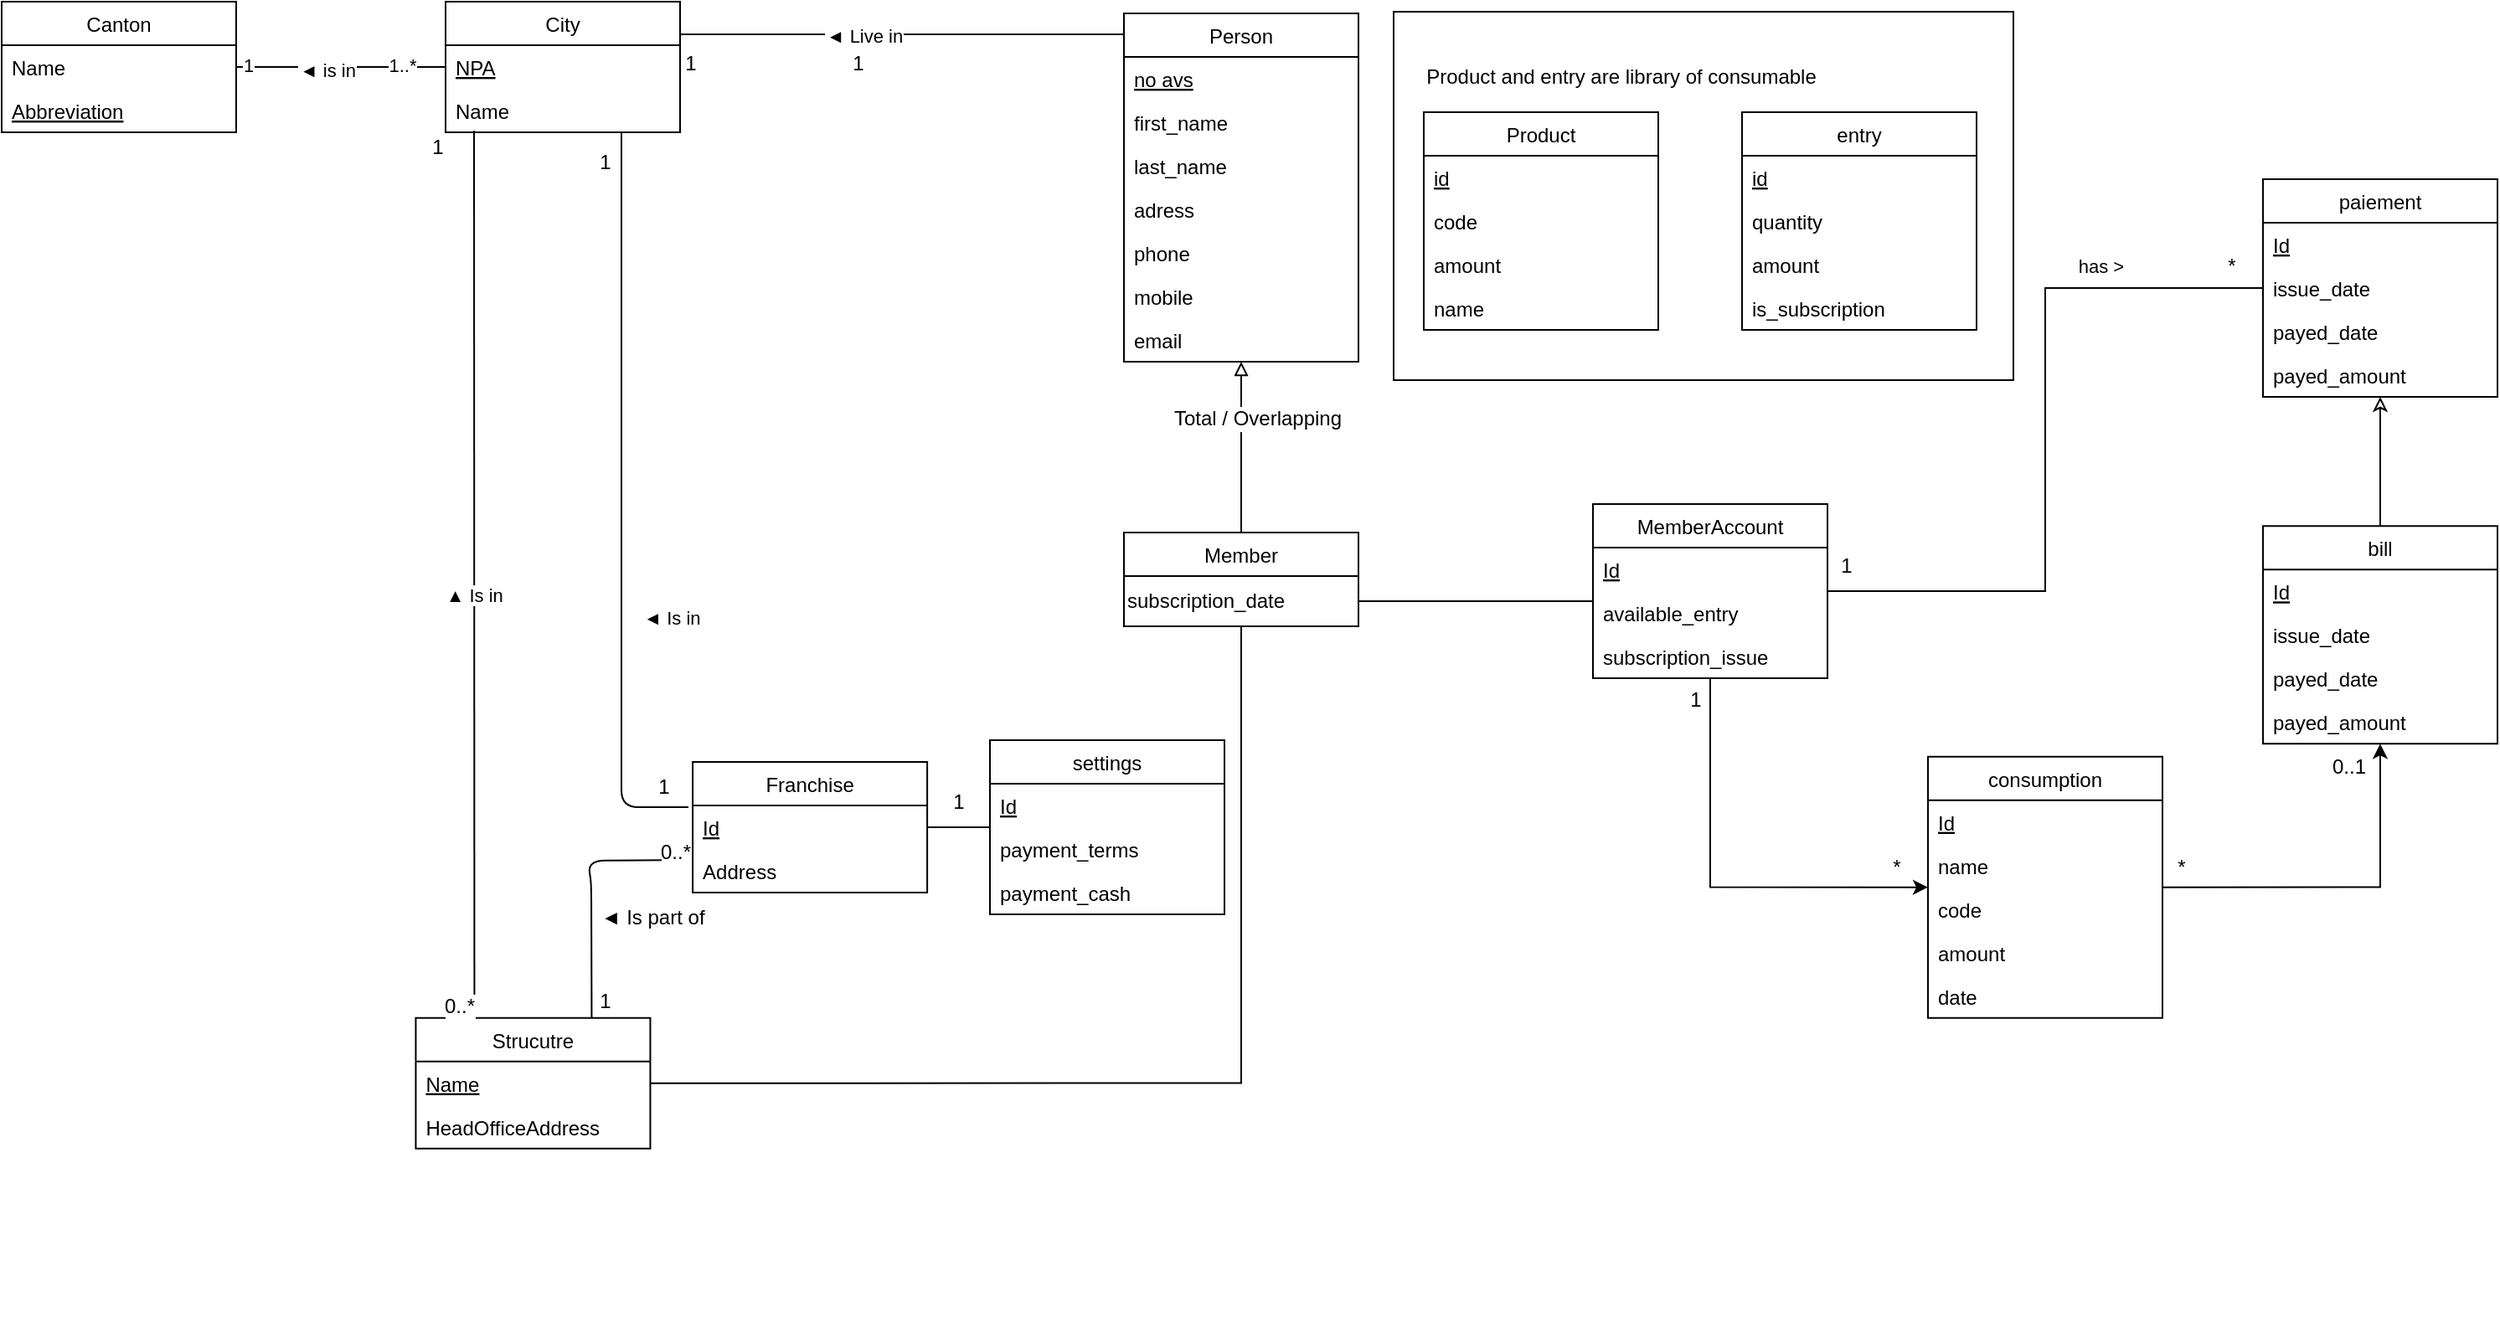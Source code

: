 <mxfile version="22.1.18" type="device">
  <diagram id="R2lEEEUBdFMjLlhIrx00" name="Page-1">
    <mxGraphModel dx="3425" dy="1553" grid="1" gridSize="10" guides="1" tooltips="1" connect="1" arrows="1" fold="1" page="0" pageScale="1" pageWidth="850" pageHeight="1100" math="0" shadow="0" extFonts="Permanent Marker^https://fonts.googleapis.com/css?family=Permanent+Marker">
      <root>
        <mxCell id="0" />
        <mxCell id="1" parent="0" />
        <mxCell id="2RN83lxRUyFaDwqOK79Z-62" value="" style="rounded=0;whiteSpace=wrap;html=1;align=left;" vertex="1" parent="1">
          <mxGeometry x="301" y="49" width="370" height="220" as="geometry" />
        </mxCell>
        <mxCell id="2RN83lxRUyFaDwqOK79Z-8" style="edgeStyle=orthogonalEdgeStyle;rounded=0;orthogonalLoop=1;jettySize=auto;html=1;entryX=0.5;entryY=1;entryDx=0;entryDy=0;endArrow=block;endFill=0;" edge="1" parent="1" source="FUVvW8D2CZjYxVvYTpuD-1" target="FUVvW8D2CZjYxVvYTpuD-8">
          <mxGeometry relative="1" as="geometry" />
        </mxCell>
        <mxCell id="FUVvW8D2CZjYxVvYTpuD-1" value="Member" style="swimlane;fontStyle=0;childLayout=stackLayout;horizontal=1;startSize=26;fillColor=none;horizontalStack=0;resizeParent=1;resizeParentMax=0;resizeLast=0;collapsible=1;marginBottom=0;fixDash=0;portConstraintRotation=0;connectable=1;allowArrows=1;" parent="1" vertex="1">
          <mxGeometry x="140.0" y="360" width="140" height="56" as="geometry">
            <mxRectangle x="700" y="320" width="90" height="30" as="alternateBounds" />
          </mxGeometry>
        </mxCell>
        <mxCell id="2RN83lxRUyFaDwqOK79Z-1" value="subscription_date" style="text;html=1;align=left;verticalAlign=middle;resizable=0;points=[];autosize=1;strokeColor=none;fillColor=none;" vertex="1" parent="FUVvW8D2CZjYxVvYTpuD-1">
          <mxGeometry y="26" width="140" height="30" as="geometry" />
        </mxCell>
        <mxCell id="FUVvW8D2CZjYxVvYTpuD-6" style="edgeStyle=none;html=1;entryX=1;entryY=0.25;entryDx=0;entryDy=0;strokeWidth=1;endArrow=none;endFill=0;startSize=6;endSize=6;orthogonal=1;" parent="1" source="FUVvW8D2CZjYxVvYTpuD-8" target="FUVvW8D2CZjYxVvYTpuD-16" edge="1">
          <mxGeometry relative="1" as="geometry">
            <mxPoint x="250" y="121" as="sourcePoint" />
          </mxGeometry>
        </mxCell>
        <mxCell id="FUVvW8D2CZjYxVvYTpuD-7" value="◄ Live in" style="edgeLabel;align=center;verticalAlign=middle;resizable=0;points=[];" parent="FUVvW8D2CZjYxVvYTpuD-6" connectable="0" vertex="1">
          <mxGeometry x="-0.146" y="-2" relative="1" as="geometry">
            <mxPoint x="-42" y="2" as="offset" />
          </mxGeometry>
        </mxCell>
        <mxCell id="FUVvW8D2CZjYxVvYTpuD-8" value="Person" style="swimlane;fontStyle=0;childLayout=stackLayout;horizontal=1;startSize=26;fillColor=none;horizontalStack=0;resizeParent=1;resizeParentMax=0;resizeLast=0;collapsible=1;marginBottom=0;" parent="1" vertex="1">
          <mxGeometry x="140" y="50" width="140" height="208" as="geometry">
            <mxRectangle x="480" y="20" width="80" height="60" as="alternateBounds" />
          </mxGeometry>
        </mxCell>
        <mxCell id="TCDaWI29hVGHiBamOFBC-18" value="no avs" style="text;strokeColor=none;fillColor=none;align=left;verticalAlign=top;spacingLeft=4;spacingRight=4;overflow=hidden;rotatable=0;points=[[0,0.5],[1,0.5]];portConstraint=eastwest;fontStyle=4;connectable=0;" parent="FUVvW8D2CZjYxVvYTpuD-8" vertex="1">
          <mxGeometry y="26" width="140" height="26" as="geometry" />
        </mxCell>
        <mxCell id="FUVvW8D2CZjYxVvYTpuD-10" value="first_name" style="text;strokeColor=none;fillColor=none;align=left;verticalAlign=top;spacingLeft=4;spacingRight=4;overflow=hidden;rotatable=0;points=[[0,0.5],[1,0.5]];portConstraint=eastwest;connectable=0;" parent="FUVvW8D2CZjYxVvYTpuD-8" vertex="1">
          <mxGeometry y="52" width="140" height="26" as="geometry" />
        </mxCell>
        <mxCell id="FUVvW8D2CZjYxVvYTpuD-11" value="last_name" style="text;strokeColor=none;fillColor=none;align=left;verticalAlign=top;spacingLeft=4;spacingRight=4;overflow=hidden;rotatable=0;points=[[0,0.5],[1,0.5]];portConstraint=eastwest;connectable=0;" parent="FUVvW8D2CZjYxVvYTpuD-8" vertex="1">
          <mxGeometry y="78" width="140" height="26" as="geometry" />
        </mxCell>
        <mxCell id="FUVvW8D2CZjYxVvYTpuD-12" value="adress" style="text;strokeColor=none;fillColor=none;align=left;verticalAlign=top;spacingLeft=4;spacingRight=4;overflow=hidden;rotatable=0;points=[[0,0.5],[1,0.5]];portConstraint=eastwest;connectable=0;" parent="FUVvW8D2CZjYxVvYTpuD-8" vertex="1">
          <mxGeometry y="104" width="140" height="26" as="geometry" />
        </mxCell>
        <mxCell id="FUVvW8D2CZjYxVvYTpuD-13" value="phone" style="text;strokeColor=none;fillColor=none;align=left;verticalAlign=top;spacingLeft=4;spacingRight=4;overflow=hidden;rotatable=0;points=[[0,0.5],[1,0.5]];portConstraint=eastwest;connectable=0;" parent="FUVvW8D2CZjYxVvYTpuD-8" vertex="1">
          <mxGeometry y="130" width="140" height="26" as="geometry" />
        </mxCell>
        <mxCell id="FUVvW8D2CZjYxVvYTpuD-14" value="mobile" style="text;strokeColor=none;fillColor=none;align=left;verticalAlign=top;spacingLeft=4;spacingRight=4;overflow=hidden;rotatable=0;points=[[0,0.5],[1,0.5]];portConstraint=eastwest;connectable=0;" parent="FUVvW8D2CZjYxVvYTpuD-8" vertex="1">
          <mxGeometry y="156" width="140" height="26" as="geometry" />
        </mxCell>
        <mxCell id="FUVvW8D2CZjYxVvYTpuD-15" value="email" style="text;strokeColor=none;fillColor=none;align=left;verticalAlign=top;spacingLeft=4;spacingRight=4;overflow=hidden;rotatable=0;points=[[0,0.5],[1,0.5]];portConstraint=eastwest;connectable=0;" parent="FUVvW8D2CZjYxVvYTpuD-8" vertex="1">
          <mxGeometry y="182" width="140" height="26" as="geometry" />
        </mxCell>
        <mxCell id="FUVvW8D2CZjYxVvYTpuD-16" value="City" style="swimlane;fontStyle=0;childLayout=stackLayout;horizontal=1;startSize=26;fillColor=none;horizontalStack=0;resizeParent=1;resizeParentMax=0;resizeLast=0;collapsible=1;marginBottom=0;" parent="1" vertex="1">
          <mxGeometry x="-265" y="43" width="140" height="78" as="geometry">
            <mxRectangle x="-50" y="40" width="60" height="30" as="alternateBounds" />
          </mxGeometry>
        </mxCell>
        <mxCell id="FUVvW8D2CZjYxVvYTpuD-17" value="NPA" style="text;strokeColor=none;fillColor=none;align=left;verticalAlign=top;spacingLeft=4;spacingRight=4;overflow=hidden;rotatable=0;points=[[0,0.5],[1,0.5]];portConstraint=eastwest;fontStyle=4;connectable=0;" parent="FUVvW8D2CZjYxVvYTpuD-16" vertex="1">
          <mxGeometry y="26" width="140" height="26" as="geometry" />
        </mxCell>
        <mxCell id="FUVvW8D2CZjYxVvYTpuD-18" value="Name" style="text;strokeColor=none;fillColor=none;align=left;verticalAlign=top;spacingLeft=4;spacingRight=4;overflow=hidden;rotatable=0;points=[[0,0.5],[1,0.5]];portConstraint=eastwest;fontStyle=0;connectable=0;" parent="FUVvW8D2CZjYxVvYTpuD-16" vertex="1">
          <mxGeometry y="52" width="140" height="26" as="geometry" />
        </mxCell>
        <mxCell id="FUVvW8D2CZjYxVvYTpuD-19" style="edgeStyle=none;html=1;exitX=1;exitY=0.5;exitDx=0;exitDy=0;entryX=0;entryY=0.5;entryDx=0;entryDy=0;strokeWidth=1;endArrow=none;endFill=0;startSize=6;endSize=6;" parent="1" source="FUVvW8D2CZjYxVvYTpuD-23" target="FUVvW8D2CZjYxVvYTpuD-16" edge="1">
          <mxGeometry relative="1" as="geometry" />
        </mxCell>
        <mxCell id="FUVvW8D2CZjYxVvYTpuD-20" value="1..*" style="edgeLabel;html=1;align=center;verticalAlign=middle;resizable=0;points=[];" parent="FUVvW8D2CZjYxVvYTpuD-19" connectable="0" vertex="1">
          <mxGeometry x="0.584" y="1" relative="1" as="geometry">
            <mxPoint as="offset" />
          </mxGeometry>
        </mxCell>
        <mxCell id="FUVvW8D2CZjYxVvYTpuD-21" value="1" style="edgeLabel;html=1;align=center;verticalAlign=middle;resizable=0;points=[];" parent="FUVvW8D2CZjYxVvYTpuD-19" connectable="0" vertex="1">
          <mxGeometry x="-0.626" y="1" relative="1" as="geometry">
            <mxPoint x="-17" as="offset" />
          </mxGeometry>
        </mxCell>
        <mxCell id="FUVvW8D2CZjYxVvYTpuD-22" value="◄ is in" style="edgeLabel;align=center;verticalAlign=middle;resizable=0;points=[];" parent="FUVvW8D2CZjYxVvYTpuD-19" connectable="0" vertex="1">
          <mxGeometry x="-0.127" y="-1" relative="1" as="geometry">
            <mxPoint as="offset" />
          </mxGeometry>
        </mxCell>
        <mxCell id="FUVvW8D2CZjYxVvYTpuD-23" value="Canton" style="swimlane;fontStyle=0;childLayout=stackLayout;horizontal=1;startSize=26;fillColor=none;horizontalStack=0;resizeParent=1;resizeParentMax=0;resizeLast=0;collapsible=1;marginBottom=0;" parent="1" vertex="1">
          <mxGeometry x="-530" y="43" width="140" height="78" as="geometry">
            <mxRectangle x="-240" y="40" width="80" height="30" as="alternateBounds" />
          </mxGeometry>
        </mxCell>
        <mxCell id="FUVvW8D2CZjYxVvYTpuD-24" value="Name" style="text;strokeColor=none;fillColor=none;align=left;verticalAlign=top;spacingLeft=4;spacingRight=4;overflow=hidden;rotatable=0;points=[[0,0.5],[1,0.5]];portConstraint=eastwest;fontStyle=0;connectable=0;" parent="FUVvW8D2CZjYxVvYTpuD-23" vertex="1">
          <mxGeometry y="26" width="140" height="26" as="geometry" />
        </mxCell>
        <mxCell id="FUVvW8D2CZjYxVvYTpuD-25" value="Abbreviation" style="text;strokeColor=none;fillColor=none;align=left;verticalAlign=top;spacingLeft=4;spacingRight=4;overflow=hidden;rotatable=0;points=[[0,0.5],[1,0.5]];portConstraint=eastwest;connectable=0;fontStyle=4" parent="FUVvW8D2CZjYxVvYTpuD-23" vertex="1">
          <mxGeometry y="52" width="140" height="26" as="geometry" />
        </mxCell>
        <mxCell id="FUVvW8D2CZjYxVvYTpuD-49" style="edgeStyle=none;shape=connector;rounded=1;html=1;exitX=0;exitY=0.75;exitDx=0;exitDy=0;labelBackgroundColor=default;strokeColor=default;strokeWidth=1;fontFamily=Helvetica;fontSize=12;fontColor=default;endArrow=none;endFill=0;startSize=6;endSize=6;entryX=0.75;entryY=0;entryDx=0;entryDy=0;" parent="1" source="FUVvW8D2CZjYxVvYTpuD-57" target="FUVvW8D2CZjYxVvYTpuD-69" edge="1">
          <mxGeometry relative="1" as="geometry">
            <Array as="points">
              <mxPoint x="-180" y="556" />
              <mxPoint x="-178" y="570" />
            </Array>
          </mxGeometry>
        </mxCell>
        <mxCell id="FUVvW8D2CZjYxVvYTpuD-51" value="1" style="edgeLabel;html=1;align=center;verticalAlign=middle;resizable=0;points=[];fontSize=12;fontFamily=Helvetica;fontColor=default;" parent="FUVvW8D2CZjYxVvYTpuD-49" connectable="0" vertex="1">
          <mxGeometry x="0.654" relative="1" as="geometry">
            <mxPoint x="8" y="17" as="offset" />
          </mxGeometry>
        </mxCell>
        <mxCell id="FUVvW8D2CZjYxVvYTpuD-52" value="&lt;span style=&quot;&quot;&gt;◄&amp;nbsp;&lt;/span&gt;Is part of&amp;nbsp;" style="edgeLabel;html=1;align=center;verticalAlign=middle;resizable=0;points=[];fontSize=12;fontFamily=Helvetica;fontColor=default;labelBackgroundColor=default;" parent="FUVvW8D2CZjYxVvYTpuD-49" connectable="0" vertex="1">
          <mxGeometry x="-0.327" relative="1" as="geometry">
            <mxPoint x="30" y="34" as="offset" />
          </mxGeometry>
        </mxCell>
        <mxCell id="FUVvW8D2CZjYxVvYTpuD-57" value="Franchise" style="swimlane;fontStyle=0;childLayout=stackLayout;horizontal=1;startSize=26;fillColor=none;horizontalStack=0;resizeParent=1;resizeParentMax=0;resizeLast=0;collapsible=1;marginBottom=0;fixDash=0;portConstraintRotation=0;connectable=1;allowArrows=1;" parent="1" vertex="1">
          <mxGeometry x="-117.45" y="497" width="140" height="78" as="geometry">
            <mxRectangle x="480" y="510" width="90" height="30" as="alternateBounds" />
          </mxGeometry>
        </mxCell>
        <mxCell id="FUVvW8D2CZjYxVvYTpuD-58" value="Id" style="text;strokeColor=none;fillColor=none;align=left;verticalAlign=top;spacingLeft=4;spacingRight=4;overflow=hidden;rotatable=0;points=[[0,0.5],[1,0.5]];portConstraint=eastwest;connectable=0;fontStyle=4" parent="FUVvW8D2CZjYxVvYTpuD-57" vertex="1">
          <mxGeometry y="26" width="140" height="26" as="geometry" />
        </mxCell>
        <mxCell id="FUVvW8D2CZjYxVvYTpuD-59" value="Address" style="text;strokeColor=none;fillColor=none;align=left;verticalAlign=top;spacingLeft=4;spacingRight=4;overflow=hidden;rotatable=0;points=[[0,0.5],[1,0.5]];portConstraint=eastwest;connectable=0;fontStyle=0" parent="FUVvW8D2CZjYxVvYTpuD-57" vertex="1">
          <mxGeometry y="52" width="140" height="26" as="geometry" />
        </mxCell>
        <mxCell id="FUVvW8D2CZjYxVvYTpuD-60" value="" style="edgeStyle=none;strokeWidth=1;endArrow=none;endFill=0;startSize=6;endSize=6;orthogonal=1;entryX=0.75;entryY=1;entryDx=0;entryDy=0;labelBorderColor=none;" parent="1" target="FUVvW8D2CZjYxVvYTpuD-16" edge="1">
          <mxGeometry relative="1" as="geometry">
            <mxPoint x="-120" y="524" as="sourcePoint" />
            <mxPoint x="50" y="130" as="targetPoint" />
            <Array as="points">
              <mxPoint x="-160" y="524" />
              <mxPoint x="-160" y="190" />
            </Array>
          </mxGeometry>
        </mxCell>
        <mxCell id="FUVvW8D2CZjYxVvYTpuD-61" value="◄ Is in" style="edgeLabel;align=center;verticalAlign=middle;resizable=0;points=[];" parent="FUVvW8D2CZjYxVvYTpuD-60" connectable="0" vertex="1">
          <mxGeometry x="-0.146" y="-2" relative="1" as="geometry">
            <mxPoint x="28" y="35" as="offset" />
          </mxGeometry>
        </mxCell>
        <mxCell id="FUVvW8D2CZjYxVvYTpuD-63" value="1" style="edgeLabel;html=1;align=center;verticalAlign=middle;resizable=0;points=[];fontSize=12;fontFamily=Helvetica;fontColor=default;" parent="FUVvW8D2CZjYxVvYTpuD-60" connectable="0" vertex="1">
          <mxGeometry x="0.941" y="-1" relative="1" as="geometry">
            <mxPoint x="-11" y="5" as="offset" />
          </mxGeometry>
        </mxCell>
        <mxCell id="FUVvW8D2CZjYxVvYTpuD-69" value="Strucutre" style="swimlane;fontStyle=0;childLayout=stackLayout;horizontal=1;startSize=26;fillColor=none;horizontalStack=0;resizeParent=1;resizeParentMax=0;resizeLast=0;collapsible=1;marginBottom=0;fixDash=0;portConstraintRotation=0;connectable=1;allowArrows=1;" parent="1" vertex="1">
          <mxGeometry x="-282.78" y="649.82" width="140" height="78" as="geometry">
            <mxRectangle x="480" y="510" width="90" height="30" as="alternateBounds" />
          </mxGeometry>
        </mxCell>
        <mxCell id="FUVvW8D2CZjYxVvYTpuD-70" value="Name" style="text;strokeColor=none;fillColor=none;align=left;verticalAlign=top;spacingLeft=4;spacingRight=4;overflow=hidden;rotatable=0;points=[[0,0.5],[1,0.5]];portConstraint=eastwest;connectable=0;fontStyle=4" parent="FUVvW8D2CZjYxVvYTpuD-69" vertex="1">
          <mxGeometry y="26" width="140" height="26" as="geometry" />
        </mxCell>
        <mxCell id="FUVvW8D2CZjYxVvYTpuD-71" value="HeadOfficeAddress" style="text;strokeColor=none;fillColor=none;align=left;verticalAlign=top;spacingLeft=4;spacingRight=4;overflow=hidden;rotatable=0;points=[[0,0.5],[1,0.5]];portConstraint=eastwest;connectable=0;" parent="FUVvW8D2CZjYxVvYTpuD-69" vertex="1">
          <mxGeometry y="52" width="140" height="26" as="geometry" />
        </mxCell>
        <mxCell id="FUVvW8D2CZjYxVvYTpuD-72" style="edgeStyle=none;html=1;strokeWidth=1;endArrow=none;endFill=0;startSize=6;endSize=6;orthogonal=1;exitX=0.25;exitY=0;exitDx=0;exitDy=0;" parent="1" source="FUVvW8D2CZjYxVvYTpuD-69" edge="1">
          <mxGeometry relative="1" as="geometry">
            <mxPoint x="490" y="534" as="sourcePoint" />
            <mxPoint x="-248" y="120" as="targetPoint" />
            <Array as="points" />
          </mxGeometry>
        </mxCell>
        <mxCell id="FUVvW8D2CZjYxVvYTpuD-73" value="▲ Is in" style="edgeLabel;align=center;verticalAlign=middle;resizable=0;points=[];" parent="FUVvW8D2CZjYxVvYTpuD-72" connectable="0" vertex="1">
          <mxGeometry x="-0.146" y="-2" relative="1" as="geometry">
            <mxPoint x="-2" y="-27" as="offset" />
          </mxGeometry>
        </mxCell>
        <mxCell id="FUVvW8D2CZjYxVvYTpuD-74" value="1" style="edgeLabel;html=1;align=center;verticalAlign=middle;resizable=0;points=[];fontSize=12;fontFamily=Helvetica;fontColor=default;" parent="FUVvW8D2CZjYxVvYTpuD-72" connectable="0" vertex="1">
          <mxGeometry x="0.941" y="-1" relative="1" as="geometry">
            <mxPoint x="-23" y="-6" as="offset" />
          </mxGeometry>
        </mxCell>
        <mxCell id="FUVvW8D2CZjYxVvYTpuD-75" value="0..*" style="edgeLabel;html=1;align=center;verticalAlign=middle;resizable=0;points=[];fontSize=12;fontFamily=Helvetica;fontColor=default;" parent="FUVvW8D2CZjYxVvYTpuD-72" connectable="0" vertex="1">
          <mxGeometry x="-0.971" y="1" relative="1" as="geometry">
            <mxPoint x="-8" as="offset" />
          </mxGeometry>
        </mxCell>
        <mxCell id="FUVvW8D2CZjYxVvYTpuD-76" value="Product" style="swimlane;fontStyle=0;childLayout=stackLayout;horizontal=1;startSize=26;fillColor=none;horizontalStack=0;resizeParent=1;resizeParentMax=0;resizeLast=0;collapsible=1;marginBottom=0;" parent="1" vertex="1">
          <mxGeometry x="319" y="109" width="140" height="130" as="geometry">
            <mxRectangle x="480" y="20" width="80" height="60" as="alternateBounds" />
          </mxGeometry>
        </mxCell>
        <mxCell id="2RN83lxRUyFaDwqOK79Z-47" value="id" style="text;strokeColor=none;fillColor=none;align=left;verticalAlign=top;spacingLeft=4;spacingRight=4;overflow=hidden;rotatable=0;points=[[0,0.5],[1,0.5]];portConstraint=eastwest;fontStyle=4;connectable=0;" vertex="1" parent="FUVvW8D2CZjYxVvYTpuD-76">
          <mxGeometry y="26" width="140" height="26" as="geometry" />
        </mxCell>
        <mxCell id="FUVvW8D2CZjYxVvYTpuD-77" value="code" style="text;strokeColor=none;fillColor=none;align=left;verticalAlign=top;spacingLeft=4;spacingRight=4;overflow=hidden;rotatable=0;points=[[0,0.5],[1,0.5]];portConstraint=eastwest;fontStyle=0;connectable=0;" parent="FUVvW8D2CZjYxVvYTpuD-76" vertex="1">
          <mxGeometry y="52" width="140" height="26" as="geometry" />
        </mxCell>
        <mxCell id="FUVvW8D2CZjYxVvYTpuD-78" value="amount" style="text;strokeColor=none;fillColor=none;align=left;verticalAlign=top;spacingLeft=4;spacingRight=4;overflow=hidden;rotatable=0;points=[[0,0.5],[1,0.5]];portConstraint=eastwest;connectable=0;" parent="FUVvW8D2CZjYxVvYTpuD-76" vertex="1">
          <mxGeometry y="78" width="140" height="26" as="geometry" />
        </mxCell>
        <mxCell id="FUVvW8D2CZjYxVvYTpuD-79" value="name" style="text;strokeColor=none;fillColor=none;align=left;verticalAlign=top;spacingLeft=4;spacingRight=4;overflow=hidden;rotatable=0;points=[[0,0.5],[1,0.5]];portConstraint=eastwest;connectable=0;" parent="FUVvW8D2CZjYxVvYTpuD-76" vertex="1">
          <mxGeometry y="104" width="140" height="26" as="geometry" />
        </mxCell>
        <mxCell id="2RN83lxRUyFaDwqOK79Z-55" style="edgeStyle=orthogonalEdgeStyle;rounded=0;orthogonalLoop=1;jettySize=auto;html=1;entryX=0;entryY=0.5;entryDx=0;entryDy=0;" edge="1" parent="1" source="FUVvW8D2CZjYxVvYTpuD-112" target="2RN83lxRUyFaDwqOK79Z-31">
          <mxGeometry relative="1" as="geometry">
            <Array as="points">
              <mxPoint x="490" y="572" />
            </Array>
          </mxGeometry>
        </mxCell>
        <mxCell id="FUVvW8D2CZjYxVvYTpuD-112" value="MemberAccount" style="swimlane;fontStyle=0;childLayout=stackLayout;horizontal=1;startSize=26;fillColor=none;horizontalStack=0;resizeParent=1;resizeParentMax=0;resizeLast=0;collapsible=1;marginBottom=0;" parent="1" vertex="1">
          <mxGeometry x="420" y="343" width="140" height="104" as="geometry">
            <mxRectangle x="480" y="20" width="80" height="60" as="alternateBounds" />
          </mxGeometry>
        </mxCell>
        <mxCell id="SJCmVbKFH3M2zekq8A61-11" value="Id" style="text;strokeColor=none;fillColor=none;align=left;verticalAlign=top;spacingLeft=4;spacingRight=4;overflow=hidden;rotatable=0;points=[[0,0.5],[1,0.5]];portConstraint=eastwest;fontStyle=4;connectable=0;" parent="FUVvW8D2CZjYxVvYTpuD-112" vertex="1">
          <mxGeometry y="26" width="140" height="26" as="geometry" />
        </mxCell>
        <mxCell id="TCDaWI29hVGHiBamOFBC-37" value="available_entry" style="text;strokeColor=none;fillColor=none;align=left;verticalAlign=top;spacingLeft=4;spacingRight=4;overflow=hidden;rotatable=0;points=[[0,0.5],[1,0.5]];portConstraint=eastwest;fontStyle=0;connectable=0;" parent="FUVvW8D2CZjYxVvYTpuD-112" vertex="1">
          <mxGeometry y="52" width="140" height="26" as="geometry" />
        </mxCell>
        <mxCell id="TCDaWI29hVGHiBamOFBC-38" value="subscription_issue" style="text;strokeColor=none;fillColor=none;align=left;verticalAlign=top;spacingLeft=4;spacingRight=4;overflow=hidden;rotatable=0;points=[[0,0.5],[1,0.5]];portConstraint=eastwest;fontStyle=0;connectable=0;" parent="FUVvW8D2CZjYxVvYTpuD-112" vertex="1">
          <mxGeometry y="78" width="140" height="26" as="geometry" />
        </mxCell>
        <mxCell id="TCDaWI29hVGHiBamOFBC-24" value="Total / Overlapping" style="text;strokeColor=none;fillColor=none;align=center;verticalAlign=middle;whiteSpace=wrap;rounded=0;fontFamily=Helvetica;fontSize=12;fontColor=default;labelBackgroundColor=default;" parent="1" vertex="1">
          <mxGeometry x="160" y="276.83" width="120" height="30" as="geometry" />
        </mxCell>
        <mxCell id="2RN83lxRUyFaDwqOK79Z-2" value="0..*" style="edgeLabel;html=1;align=center;verticalAlign=middle;resizable=0;points=[];fontSize=12;fontFamily=Helvetica;fontColor=default;" connectable="0" vertex="1" parent="1">
          <mxGeometry x="-246.783" y="652.452" as="geometry">
            <mxPoint x="119" y="-102" as="offset" />
          </mxGeometry>
        </mxCell>
        <mxCell id="2RN83lxRUyFaDwqOK79Z-3" value="1" style="edgeLabel;html=1;align=center;verticalAlign=middle;resizable=0;points=[];fontSize=12;fontFamily=Helvetica;fontColor=default;" connectable="0" vertex="1" parent="1">
          <mxGeometry x="-259.993" y="140.135" as="geometry">
            <mxPoint x="125" y="372" as="offset" />
          </mxGeometry>
        </mxCell>
        <mxCell id="2RN83lxRUyFaDwqOK79Z-4" value="1" style="edgeLabel;html=1;align=center;verticalAlign=middle;resizable=0;points=[];fontSize=12;fontFamily=Helvetica;fontColor=default;" connectable="0" vertex="1" parent="1">
          <mxGeometry x="-160" y="149.0" as="geometry">
            <mxPoint x="41" y="-69" as="offset" />
          </mxGeometry>
        </mxCell>
        <mxCell id="2RN83lxRUyFaDwqOK79Z-5" value="1" style="edgeLabel;html=1;align=center;verticalAlign=middle;resizable=0;points=[];fontSize=12;fontFamily=Helvetica;fontColor=default;" connectable="0" vertex="1" parent="1">
          <mxGeometry x="-60" y="149.0" as="geometry">
            <mxPoint x="41" y="-69" as="offset" />
          </mxGeometry>
        </mxCell>
        <mxCell id="2RN83lxRUyFaDwqOK79Z-11" style="edgeStyle=orthogonalEdgeStyle;rounded=0;orthogonalLoop=1;jettySize=auto;html=1;entryX=1;entryY=0.5;entryDx=0;entryDy=0;endArrow=none;endFill=0;" edge="1" parent="1" source="2RN83lxRUyFaDwqOK79Z-1" target="FUVvW8D2CZjYxVvYTpuD-69">
          <mxGeometry relative="1" as="geometry">
            <Array as="points">
              <mxPoint x="210" y="689" />
            </Array>
          </mxGeometry>
        </mxCell>
        <mxCell id="2RN83lxRUyFaDwqOK79Z-15" style="edgeStyle=orthogonalEdgeStyle;rounded=0;orthogonalLoop=1;jettySize=auto;html=1;entryX=1;entryY=0.5;entryDx=0;entryDy=0;endArrow=none;endFill=0;" edge="1" parent="1" source="2RN83lxRUyFaDwqOK79Z-12" target="FUVvW8D2CZjYxVvYTpuD-57">
          <mxGeometry relative="1" as="geometry" />
        </mxCell>
        <mxCell id="2RN83lxRUyFaDwqOK79Z-12" value="settings" style="swimlane;fontStyle=0;childLayout=stackLayout;horizontal=1;startSize=26;fillColor=none;horizontalStack=0;resizeParent=1;resizeParentMax=0;resizeLast=0;collapsible=1;marginBottom=0;fixDash=0;portConstraintRotation=0;connectable=1;allowArrows=1;" vertex="1" parent="1">
          <mxGeometry x="60.0" y="484" width="140" height="104" as="geometry">
            <mxRectangle x="480" y="510" width="90" height="30" as="alternateBounds" />
          </mxGeometry>
        </mxCell>
        <mxCell id="2RN83lxRUyFaDwqOK79Z-13" value="Id" style="text;strokeColor=none;fillColor=none;align=left;verticalAlign=top;spacingLeft=4;spacingRight=4;overflow=hidden;rotatable=0;points=[[0,0.5],[1,0.5]];portConstraint=eastwest;connectable=0;fontStyle=4" vertex="1" parent="2RN83lxRUyFaDwqOK79Z-12">
          <mxGeometry y="26" width="140" height="26" as="geometry" />
        </mxCell>
        <mxCell id="2RN83lxRUyFaDwqOK79Z-14" value="payment_terms&#xa;" style="text;strokeColor=none;fillColor=none;align=left;verticalAlign=top;spacingLeft=4;spacingRight=4;overflow=hidden;rotatable=0;points=[[0,0.5],[1,0.5]];portConstraint=eastwest;connectable=0;fontStyle=0" vertex="1" parent="2RN83lxRUyFaDwqOK79Z-12">
          <mxGeometry y="52" width="140" height="26" as="geometry" />
        </mxCell>
        <mxCell id="2RN83lxRUyFaDwqOK79Z-17" value="payment_cash" style="text;strokeColor=none;fillColor=none;align=left;verticalAlign=top;spacingLeft=4;spacingRight=4;overflow=hidden;rotatable=0;points=[[0,0.5],[1,0.5]];portConstraint=eastwest;connectable=0;fontStyle=0" vertex="1" parent="2RN83lxRUyFaDwqOK79Z-12">
          <mxGeometry y="78" width="140" height="26" as="geometry" />
        </mxCell>
        <mxCell id="2RN83lxRUyFaDwqOK79Z-16" value="1" style="edgeLabel;html=1;align=center;verticalAlign=middle;resizable=0;points=[];fontSize=12;fontFamily=Helvetica;fontColor=default;" connectable="0" vertex="1" parent="1">
          <mxGeometry y="590.0" as="geometry">
            <mxPoint x="41" y="-69" as="offset" />
          </mxGeometry>
        </mxCell>
        <mxCell id="2RN83lxRUyFaDwqOK79Z-21" style="edgeStyle=orthogonalEdgeStyle;rounded=0;orthogonalLoop=1;jettySize=auto;html=1;entryX=0;entryY=0.5;entryDx=0;entryDy=0;endArrow=none;endFill=0;" edge="1" parent="1" source="2RN83lxRUyFaDwqOK79Z-1" target="FUVvW8D2CZjYxVvYTpuD-112">
          <mxGeometry relative="1" as="geometry">
            <Array as="points">
              <mxPoint x="420" y="401" />
            </Array>
          </mxGeometry>
        </mxCell>
        <mxCell id="2RN83lxRUyFaDwqOK79Z-27" style="edgeStyle=orthogonalEdgeStyle;rounded=0;orthogonalLoop=1;jettySize=auto;html=1;endArrow=none;endFill=0;exitX=0;exitY=0.5;exitDx=0;exitDy=0;entryX=1;entryY=0.5;entryDx=0;entryDy=0;" edge="1" parent="1" source="2RN83lxRUyFaDwqOK79Z-49" target="FUVvW8D2CZjYxVvYTpuD-112">
          <mxGeometry relative="1" as="geometry">
            <mxPoint x="600" y="408" as="targetPoint" />
            <mxPoint x="990" y="211.83" as="sourcePoint" />
          </mxGeometry>
        </mxCell>
        <mxCell id="2RN83lxRUyFaDwqOK79Z-30" value="has &amp;gt;" style="edgeLabel;html=1;align=center;verticalAlign=middle;resizable=0;points=[];" vertex="1" connectable="0" parent="2RN83lxRUyFaDwqOK79Z-27">
          <mxGeometry x="-0.564" y="-3" relative="1" as="geometry">
            <mxPoint x="-1" y="-10" as="offset" />
          </mxGeometry>
        </mxCell>
        <mxCell id="2RN83lxRUyFaDwqOK79Z-54" style="edgeStyle=orthogonalEdgeStyle;rounded=0;orthogonalLoop=1;jettySize=auto;html=1;entryX=0.5;entryY=1;entryDx=0;entryDy=0;endArrow=classic;endFill=0;" edge="1" parent="1" source="2RN83lxRUyFaDwqOK79Z-22" target="2RN83lxRUyFaDwqOK79Z-49">
          <mxGeometry relative="1" as="geometry" />
        </mxCell>
        <mxCell id="2RN83lxRUyFaDwqOK79Z-22" value="bill" style="swimlane;fontStyle=0;childLayout=stackLayout;horizontal=1;startSize=26;fillColor=none;horizontalStack=0;resizeParent=1;resizeParentMax=0;resizeLast=0;collapsible=1;marginBottom=0;" vertex="1" parent="1">
          <mxGeometry x="820" y="356.17" width="140" height="130" as="geometry">
            <mxRectangle x="480" y="20" width="80" height="60" as="alternateBounds" />
          </mxGeometry>
        </mxCell>
        <mxCell id="2RN83lxRUyFaDwqOK79Z-23" value="Id" style="text;strokeColor=none;fillColor=none;align=left;verticalAlign=top;spacingLeft=4;spacingRight=4;overflow=hidden;rotatable=0;points=[[0,0.5],[1,0.5]];portConstraint=eastwest;fontStyle=4;connectable=0;" vertex="1" parent="2RN83lxRUyFaDwqOK79Z-22">
          <mxGeometry y="26" width="140" height="26" as="geometry" />
        </mxCell>
        <mxCell id="2RN83lxRUyFaDwqOK79Z-24" value="issue_date" style="text;strokeColor=none;fillColor=none;align=left;verticalAlign=top;spacingLeft=4;spacingRight=4;overflow=hidden;rotatable=0;points=[[0,0.5],[1,0.5]];portConstraint=eastwest;fontStyle=0;connectable=0;" vertex="1" parent="2RN83lxRUyFaDwqOK79Z-22">
          <mxGeometry y="52" width="140" height="26" as="geometry" />
        </mxCell>
        <mxCell id="2RN83lxRUyFaDwqOK79Z-25" value="payed_date" style="text;strokeColor=none;fillColor=none;align=left;verticalAlign=top;spacingLeft=4;spacingRight=4;overflow=hidden;rotatable=0;points=[[0,0.5],[1,0.5]];portConstraint=eastwest;fontStyle=0;connectable=0;" vertex="1" parent="2RN83lxRUyFaDwqOK79Z-22">
          <mxGeometry y="78" width="140" height="26" as="geometry" />
        </mxCell>
        <mxCell id="2RN83lxRUyFaDwqOK79Z-26" value="payed_amount" style="text;strokeColor=none;fillColor=none;align=left;verticalAlign=top;spacingLeft=4;spacingRight=4;overflow=hidden;rotatable=0;points=[[0,0.5],[1,0.5]];portConstraint=eastwest;fontStyle=0;connectable=0;" vertex="1" parent="2RN83lxRUyFaDwqOK79Z-22">
          <mxGeometry y="104" width="140" height="26" as="geometry" />
        </mxCell>
        <mxCell id="2RN83lxRUyFaDwqOK79Z-28" value="1" style="edgeLabel;html=1;align=center;verticalAlign=middle;resizable=0;points=[];fontSize=12;fontFamily=Helvetica;fontColor=default;" connectable="0" vertex="1" parent="1">
          <mxGeometry x="400" y="660.0" as="geometry">
            <mxPoint x="171" y="-280" as="offset" />
          </mxGeometry>
        </mxCell>
        <mxCell id="2RN83lxRUyFaDwqOK79Z-56" style="edgeStyle=orthogonalEdgeStyle;rounded=0;orthogonalLoop=1;jettySize=auto;html=1;entryX=0.5;entryY=1;entryDx=0;entryDy=0;" edge="1" parent="1" target="2RN83lxRUyFaDwqOK79Z-22">
          <mxGeometry relative="1" as="geometry">
            <mxPoint x="760" y="571.824" as="sourcePoint" />
            <mxPoint x="1020" y="484" as="targetPoint" />
            <Array as="points">
              <mxPoint x="890" y="572" />
            </Array>
          </mxGeometry>
        </mxCell>
        <mxCell id="2RN83lxRUyFaDwqOK79Z-31" value="consumption" style="swimlane;fontStyle=0;childLayout=stackLayout;horizontal=1;startSize=26;fillColor=none;horizontalStack=0;resizeParent=1;resizeParentMax=0;resizeLast=0;collapsible=1;marginBottom=0;" vertex="1" parent="1">
          <mxGeometry x="620" y="493.82" width="140" height="156" as="geometry">
            <mxRectangle x="480" y="20" width="80" height="60" as="alternateBounds" />
          </mxGeometry>
        </mxCell>
        <mxCell id="2RN83lxRUyFaDwqOK79Z-32" value="Id" style="text;strokeColor=none;fillColor=none;align=left;verticalAlign=top;spacingLeft=4;spacingRight=4;overflow=hidden;rotatable=0;points=[[0,0.5],[1,0.5]];portConstraint=eastwest;fontStyle=4;connectable=0;" vertex="1" parent="2RN83lxRUyFaDwqOK79Z-31">
          <mxGeometry y="26" width="140" height="26" as="geometry" />
        </mxCell>
        <mxCell id="2RN83lxRUyFaDwqOK79Z-33" value="name&#xa;" style="text;strokeColor=none;fillColor=none;align=left;verticalAlign=top;spacingLeft=4;spacingRight=4;overflow=hidden;rotatable=0;points=[[0,0.5],[1,0.5]];portConstraint=eastwest;fontStyle=0;connectable=0;" vertex="1" parent="2RN83lxRUyFaDwqOK79Z-31">
          <mxGeometry y="52" width="140" height="26" as="geometry" />
        </mxCell>
        <mxCell id="2RN83lxRUyFaDwqOK79Z-34" value="code" style="text;strokeColor=none;fillColor=none;align=left;verticalAlign=top;spacingLeft=4;spacingRight=4;overflow=hidden;rotatable=0;points=[[0,0.5],[1,0.5]];portConstraint=eastwest;fontStyle=0;connectable=0;" vertex="1" parent="2RN83lxRUyFaDwqOK79Z-31">
          <mxGeometry y="78" width="140" height="26" as="geometry" />
        </mxCell>
        <mxCell id="2RN83lxRUyFaDwqOK79Z-37" value="amount" style="text;strokeColor=none;fillColor=none;align=left;verticalAlign=top;spacingLeft=4;spacingRight=4;overflow=hidden;rotatable=0;points=[[0,0.5],[1,0.5]];portConstraint=eastwest;fontStyle=0;connectable=0;" vertex="1" parent="2RN83lxRUyFaDwqOK79Z-31">
          <mxGeometry y="104" width="140" height="26" as="geometry" />
        </mxCell>
        <mxCell id="2RN83lxRUyFaDwqOK79Z-38" value="date" style="text;strokeColor=none;fillColor=none;align=left;verticalAlign=top;spacingLeft=4;spacingRight=4;overflow=hidden;rotatable=0;points=[[0,0.5],[1,0.5]];portConstraint=eastwest;fontStyle=0;connectable=0;" vertex="1" parent="2RN83lxRUyFaDwqOK79Z-31">
          <mxGeometry y="130" width="140" height="26" as="geometry" />
        </mxCell>
        <mxCell id="2RN83lxRUyFaDwqOK79Z-43" value="entry" style="swimlane;fontStyle=0;childLayout=stackLayout;horizontal=1;startSize=26;fillColor=none;horizontalStack=0;resizeParent=1;resizeParentMax=0;resizeLast=0;collapsible=1;marginBottom=0;" vertex="1" parent="1">
          <mxGeometry x="509" y="109" width="140" height="130" as="geometry">
            <mxRectangle x="480" y="20" width="80" height="60" as="alternateBounds" />
          </mxGeometry>
        </mxCell>
        <mxCell id="2RN83lxRUyFaDwqOK79Z-48" value="id" style="text;strokeColor=none;fillColor=none;align=left;verticalAlign=top;spacingLeft=4;spacingRight=4;overflow=hidden;rotatable=0;points=[[0,0.5],[1,0.5]];portConstraint=eastwest;fontStyle=4;connectable=0;" vertex="1" parent="2RN83lxRUyFaDwqOK79Z-43">
          <mxGeometry y="26" width="140" height="26" as="geometry" />
        </mxCell>
        <mxCell id="2RN83lxRUyFaDwqOK79Z-44" value="quantity" style="text;strokeColor=none;fillColor=none;align=left;verticalAlign=top;spacingLeft=4;spacingRight=4;overflow=hidden;rotatable=0;points=[[0,0.5],[1,0.5]];portConstraint=eastwest;fontStyle=0;connectable=0;" vertex="1" parent="2RN83lxRUyFaDwqOK79Z-43">
          <mxGeometry y="52" width="140" height="26" as="geometry" />
        </mxCell>
        <mxCell id="2RN83lxRUyFaDwqOK79Z-45" value="amount" style="text;strokeColor=none;fillColor=none;align=left;verticalAlign=top;spacingLeft=4;spacingRight=4;overflow=hidden;rotatable=0;points=[[0,0.5],[1,0.5]];portConstraint=eastwest;connectable=0;" vertex="1" parent="2RN83lxRUyFaDwqOK79Z-43">
          <mxGeometry y="78" width="140" height="26" as="geometry" />
        </mxCell>
        <mxCell id="2RN83lxRUyFaDwqOK79Z-46" value="is_subscription" style="text;strokeColor=none;fillColor=none;align=left;verticalAlign=top;spacingLeft=4;spacingRight=4;overflow=hidden;rotatable=0;points=[[0,0.5],[1,0.5]];portConstraint=eastwest;connectable=0;" vertex="1" parent="2RN83lxRUyFaDwqOK79Z-43">
          <mxGeometry y="104" width="140" height="26" as="geometry" />
        </mxCell>
        <mxCell id="2RN83lxRUyFaDwqOK79Z-49" value="paiement" style="swimlane;fontStyle=0;childLayout=stackLayout;horizontal=1;startSize=26;fillColor=none;horizontalStack=0;resizeParent=1;resizeParentMax=0;resizeLast=0;collapsible=1;marginBottom=0;" vertex="1" parent="1">
          <mxGeometry x="820" y="149" width="140" height="130" as="geometry">
            <mxRectangle x="480" y="20" width="80" height="60" as="alternateBounds" />
          </mxGeometry>
        </mxCell>
        <mxCell id="2RN83lxRUyFaDwqOK79Z-50" value="Id" style="text;strokeColor=none;fillColor=none;align=left;verticalAlign=top;spacingLeft=4;spacingRight=4;overflow=hidden;rotatable=0;points=[[0,0.5],[1,0.5]];portConstraint=eastwest;fontStyle=4;connectable=0;" vertex="1" parent="2RN83lxRUyFaDwqOK79Z-49">
          <mxGeometry y="26" width="140" height="26" as="geometry" />
        </mxCell>
        <mxCell id="2RN83lxRUyFaDwqOK79Z-51" value="issue_date" style="text;strokeColor=none;fillColor=none;align=left;verticalAlign=top;spacingLeft=4;spacingRight=4;overflow=hidden;rotatable=0;points=[[0,0.5],[1,0.5]];portConstraint=eastwest;fontStyle=0;connectable=0;" vertex="1" parent="2RN83lxRUyFaDwqOK79Z-49">
          <mxGeometry y="52" width="140" height="26" as="geometry" />
        </mxCell>
        <mxCell id="2RN83lxRUyFaDwqOK79Z-52" value="payed_date" style="text;strokeColor=none;fillColor=none;align=left;verticalAlign=top;spacingLeft=4;spacingRight=4;overflow=hidden;rotatable=0;points=[[0,0.5],[1,0.5]];portConstraint=eastwest;fontStyle=0;connectable=0;" vertex="1" parent="2RN83lxRUyFaDwqOK79Z-49">
          <mxGeometry y="78" width="140" height="26" as="geometry" />
        </mxCell>
        <mxCell id="2RN83lxRUyFaDwqOK79Z-53" value="payed_amount" style="text;strokeColor=none;fillColor=none;align=left;verticalAlign=top;spacingLeft=4;spacingRight=4;overflow=hidden;rotatable=0;points=[[0,0.5],[1,0.5]];portConstraint=eastwest;fontStyle=0;connectable=0;" vertex="1" parent="2RN83lxRUyFaDwqOK79Z-49">
          <mxGeometry y="104" width="140" height="26" as="geometry" />
        </mxCell>
        <mxCell id="2RN83lxRUyFaDwqOK79Z-57" value="*" style="edgeLabel;html=1;align=center;verticalAlign=middle;resizable=0;points=[];fontSize=12;fontFamily=Helvetica;fontColor=default;" connectable="0" vertex="1" parent="1">
          <mxGeometry x="760" y="270.0" as="geometry">
            <mxPoint x="41" y="-69" as="offset" />
          </mxGeometry>
        </mxCell>
        <mxCell id="2RN83lxRUyFaDwqOK79Z-58" value="1" style="edgeLabel;html=1;align=center;verticalAlign=middle;resizable=0;points=[];fontSize=12;fontFamily=Helvetica;fontColor=default;" connectable="0" vertex="1" parent="1">
          <mxGeometry x="310" y="740.0" as="geometry">
            <mxPoint x="171" y="-280" as="offset" />
          </mxGeometry>
        </mxCell>
        <mxCell id="2RN83lxRUyFaDwqOK79Z-59" value="*" style="edgeLabel;html=1;align=center;verticalAlign=middle;resizable=0;points=[];fontSize=12;fontFamily=Helvetica;fontColor=default;" connectable="0" vertex="1" parent="1">
          <mxGeometry x="430" y="840.0" as="geometry">
            <mxPoint x="171" y="-280" as="offset" />
          </mxGeometry>
        </mxCell>
        <mxCell id="2RN83lxRUyFaDwqOK79Z-60" value="*" style="edgeLabel;html=1;align=center;verticalAlign=middle;resizable=0;points=[];fontSize=12;fontFamily=Helvetica;fontColor=default;" connectable="0" vertex="1" parent="1">
          <mxGeometry x="600" y="840.0" as="geometry">
            <mxPoint x="171" y="-280" as="offset" />
          </mxGeometry>
        </mxCell>
        <mxCell id="2RN83lxRUyFaDwqOK79Z-61" value="0..1" style="edgeLabel;html=1;align=center;verticalAlign=middle;resizable=0;points=[];fontSize=12;fontFamily=Helvetica;fontColor=default;" connectable="0" vertex="1" parent="1">
          <mxGeometry x="700" y="780.0" as="geometry">
            <mxPoint x="171" y="-280" as="offset" />
          </mxGeometry>
        </mxCell>
        <mxCell id="2RN83lxRUyFaDwqOK79Z-63" value="Product and entry are library of consumable" style="text;html=1;strokeColor=none;fillColor=none;align=center;verticalAlign=middle;whiteSpace=wrap;rounded=0;" vertex="1" parent="1">
          <mxGeometry x="287" y="73" width="300" height="30" as="geometry" />
        </mxCell>
      </root>
    </mxGraphModel>
  </diagram>
</mxfile>
